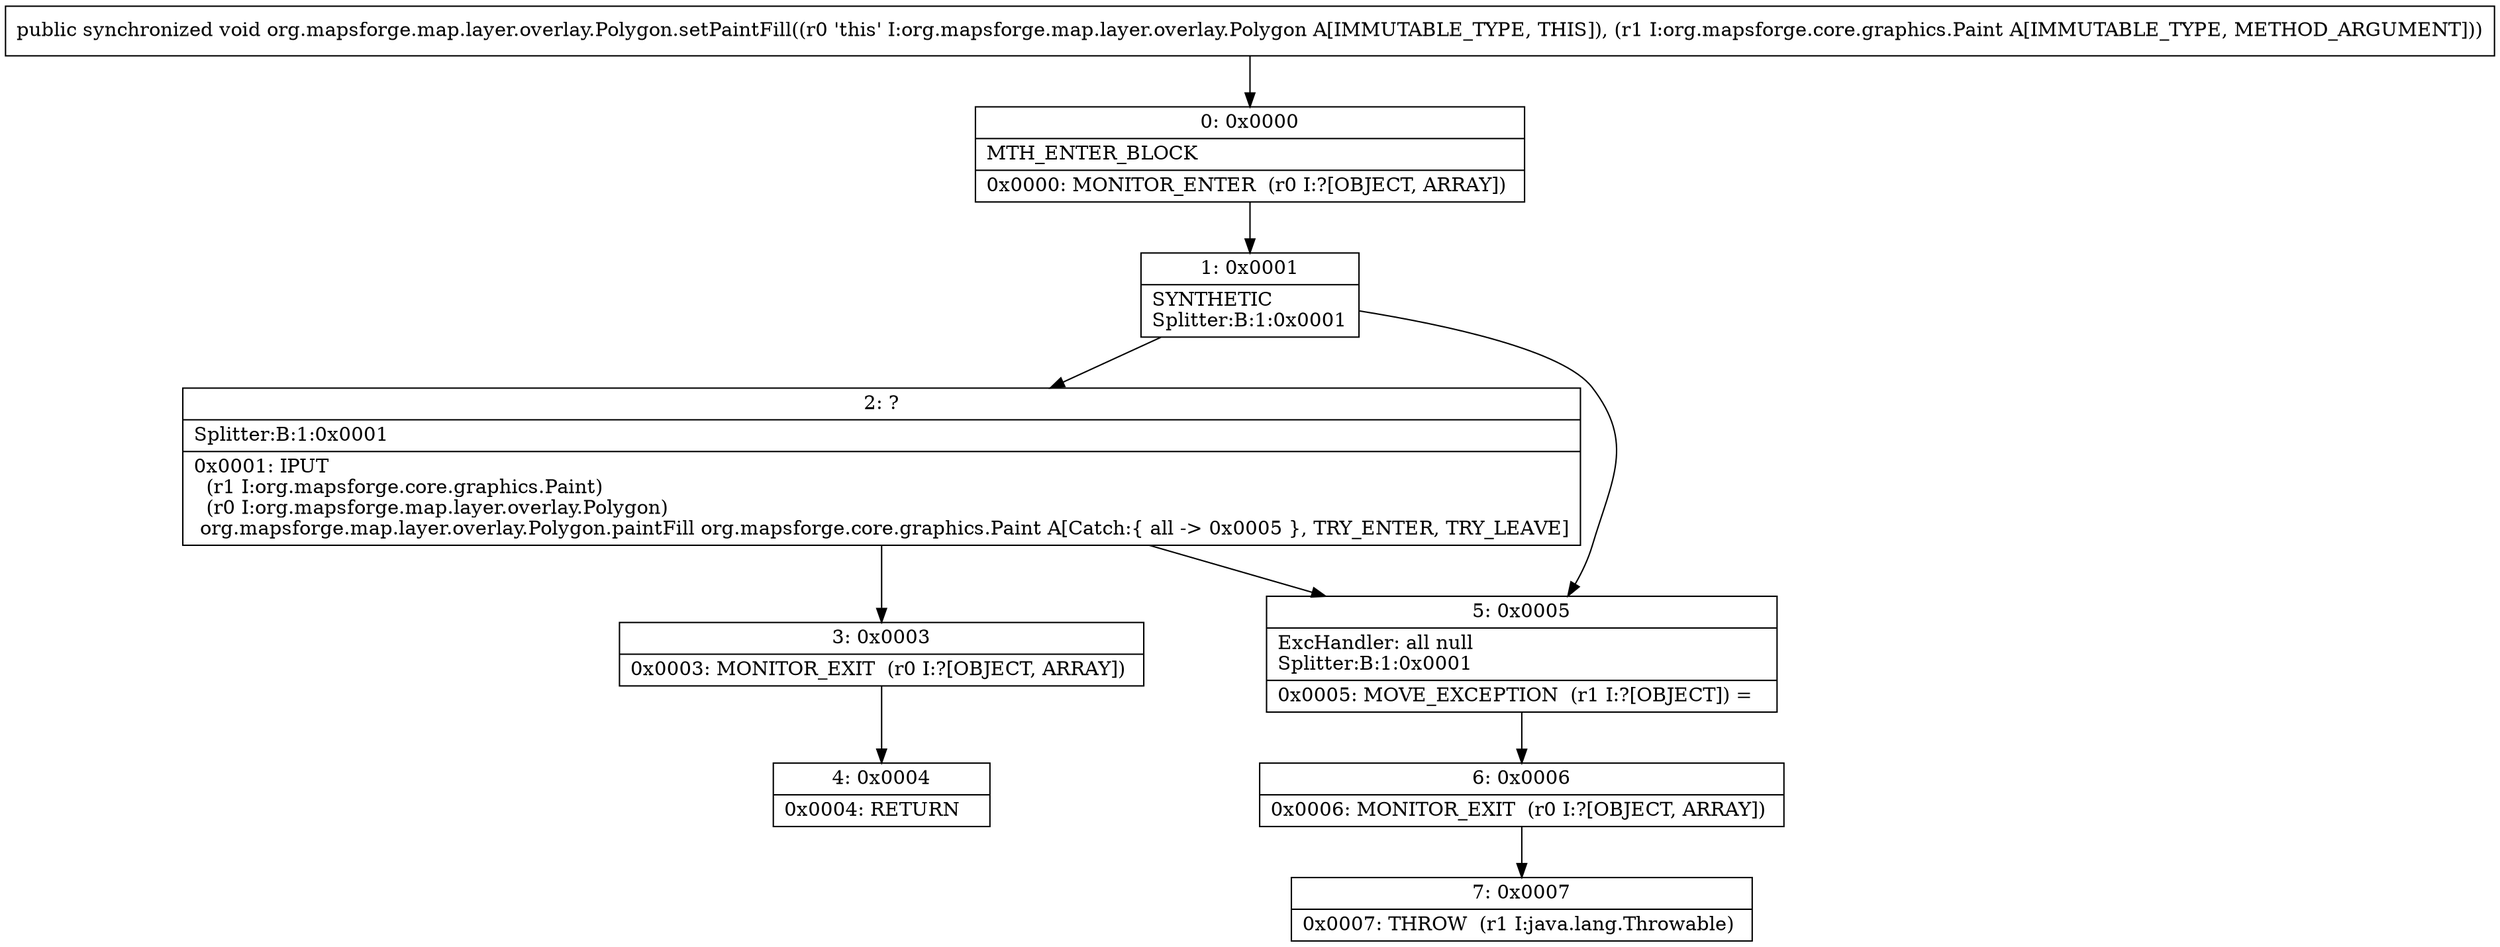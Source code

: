 digraph "CFG fororg.mapsforge.map.layer.overlay.Polygon.setPaintFill(Lorg\/mapsforge\/core\/graphics\/Paint;)V" {
Node_0 [shape=record,label="{0\:\ 0x0000|MTH_ENTER_BLOCK\l|0x0000: MONITOR_ENTER  (r0 I:?[OBJECT, ARRAY]) \l}"];
Node_1 [shape=record,label="{1\:\ 0x0001|SYNTHETIC\lSplitter:B:1:0x0001\l}"];
Node_2 [shape=record,label="{2\:\ ?|Splitter:B:1:0x0001\l|0x0001: IPUT  \l  (r1 I:org.mapsforge.core.graphics.Paint)\l  (r0 I:org.mapsforge.map.layer.overlay.Polygon)\l org.mapsforge.map.layer.overlay.Polygon.paintFill org.mapsforge.core.graphics.Paint A[Catch:\{ all \-\> 0x0005 \}, TRY_ENTER, TRY_LEAVE]\l}"];
Node_3 [shape=record,label="{3\:\ 0x0003|0x0003: MONITOR_EXIT  (r0 I:?[OBJECT, ARRAY]) \l}"];
Node_4 [shape=record,label="{4\:\ 0x0004|0x0004: RETURN   \l}"];
Node_5 [shape=record,label="{5\:\ 0x0005|ExcHandler: all null\lSplitter:B:1:0x0001\l|0x0005: MOVE_EXCEPTION  (r1 I:?[OBJECT]) =  \l}"];
Node_6 [shape=record,label="{6\:\ 0x0006|0x0006: MONITOR_EXIT  (r0 I:?[OBJECT, ARRAY]) \l}"];
Node_7 [shape=record,label="{7\:\ 0x0007|0x0007: THROW  (r1 I:java.lang.Throwable) \l}"];
MethodNode[shape=record,label="{public synchronized void org.mapsforge.map.layer.overlay.Polygon.setPaintFill((r0 'this' I:org.mapsforge.map.layer.overlay.Polygon A[IMMUTABLE_TYPE, THIS]), (r1 I:org.mapsforge.core.graphics.Paint A[IMMUTABLE_TYPE, METHOD_ARGUMENT])) }"];
MethodNode -> Node_0;
Node_0 -> Node_1;
Node_1 -> Node_2;
Node_1 -> Node_5;
Node_2 -> Node_3;
Node_2 -> Node_5;
Node_3 -> Node_4;
Node_5 -> Node_6;
Node_6 -> Node_7;
}

